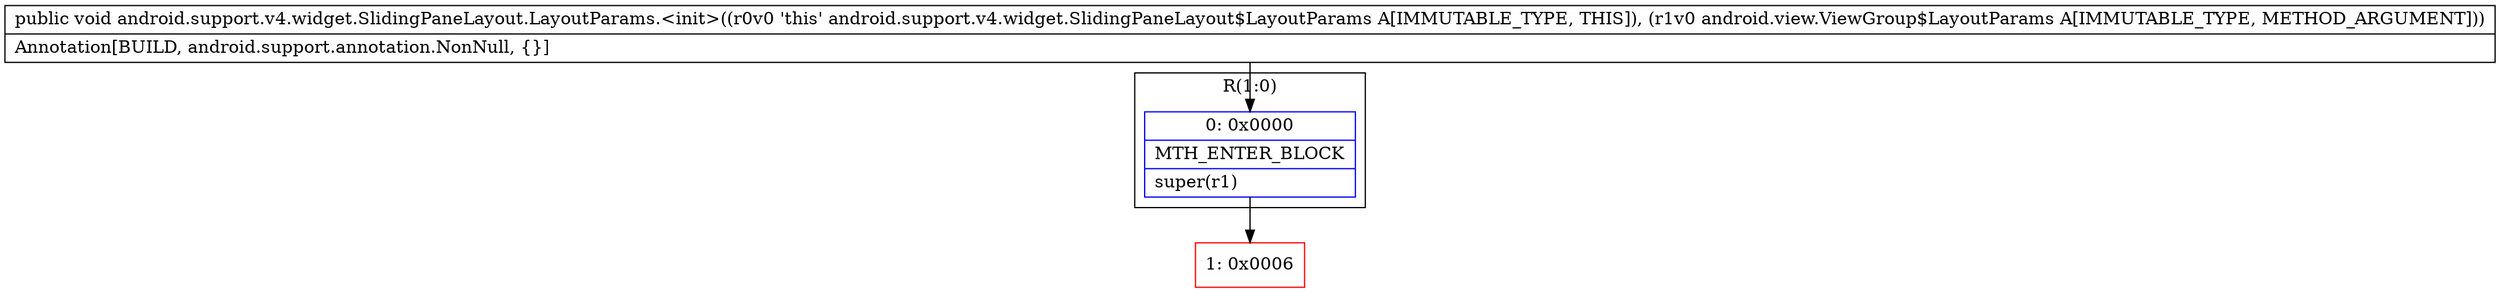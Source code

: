 digraph "CFG forandroid.support.v4.widget.SlidingPaneLayout.LayoutParams.\<init\>(Landroid\/view\/ViewGroup$LayoutParams;)V" {
subgraph cluster_Region_2124072655 {
label = "R(1:0)";
node [shape=record,color=blue];
Node_0 [shape=record,label="{0\:\ 0x0000|MTH_ENTER_BLOCK\l|super(r1)\l}"];
}
Node_1 [shape=record,color=red,label="{1\:\ 0x0006}"];
MethodNode[shape=record,label="{public void android.support.v4.widget.SlidingPaneLayout.LayoutParams.\<init\>((r0v0 'this' android.support.v4.widget.SlidingPaneLayout$LayoutParams A[IMMUTABLE_TYPE, THIS]), (r1v0 android.view.ViewGroup$LayoutParams A[IMMUTABLE_TYPE, METHOD_ARGUMENT]))  | Annotation[BUILD, android.support.annotation.NonNull, \{\}]\l}"];
MethodNode -> Node_0;
Node_0 -> Node_1;
}

